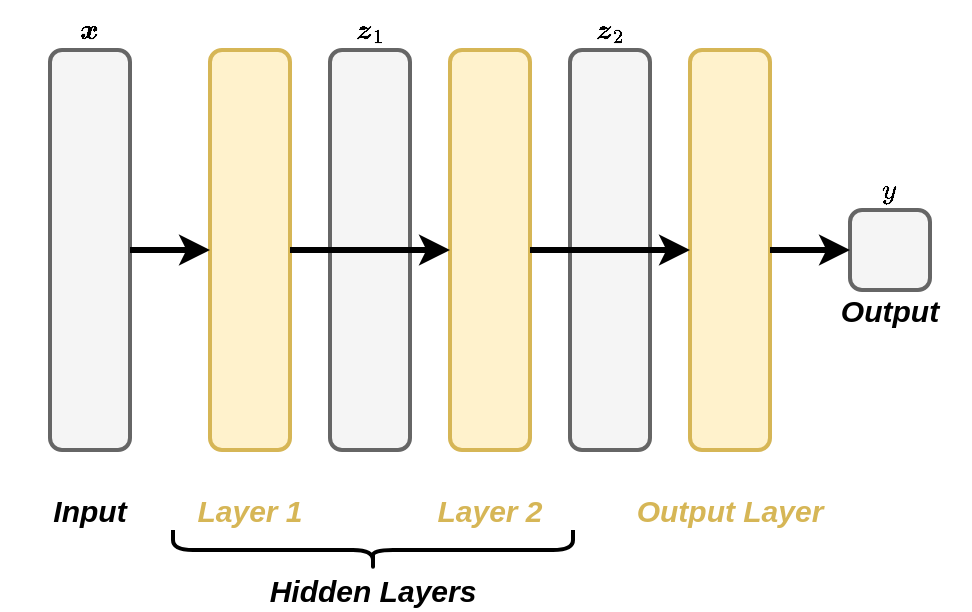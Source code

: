 <mxfile version="19.0.0" type="device"><diagram id="80QRtnknpbN66RpkuwWE" name="Page-1"><mxGraphModel dx="1355" dy="905" grid="1" gridSize="10" guides="0" tooltips="1" connect="0" arrows="0" fold="1" page="1" pageScale="1" pageWidth="850" pageHeight="1100" math="1" shadow="0"><root><mxCell id="0"/><mxCell id="1" parent="0"/><mxCell id="eDqPL5xHgeS4-lxWeyuz-62" value="" style="rounded=1;whiteSpace=wrap;html=1;fillColor=#f5f5f5;fontColor=#333333;strokeColor=#666666;strokeWidth=2;" parent="1" vertex="1"><mxGeometry x="460" y="120" width="40" height="200" as="geometry"/></mxCell><mxCell id="eDqPL5xHgeS4-lxWeyuz-59" value="" style="rounded=1;whiteSpace=wrap;html=1;fillColor=#f5f5f5;fontColor=#333333;strokeColor=#666666;strokeWidth=2;" parent="1" vertex="1"><mxGeometry x="340" y="120" width="40" height="200" as="geometry"/></mxCell><mxCell id="eDqPL5xHgeS4-lxWeyuz-4" value="" style="rounded=1;whiteSpace=wrap;html=1;fillColor=#f5f5f5;fontColor=#333333;strokeColor=#666666;strokeWidth=2;" parent="1" vertex="1"><mxGeometry x="200" y="120" width="40" height="200" as="geometry"/></mxCell><mxCell id="eDqPL5xHgeS4-lxWeyuz-5" value="" style="rounded=1;whiteSpace=wrap;html=1;fillColor=#fff2cc;strokeColor=#d6b656;strokeWidth=2;" parent="1" vertex="1"><mxGeometry x="280" y="120" width="40" height="200" as="geometry"/></mxCell><mxCell id="eDqPL5xHgeS4-lxWeyuz-33" value="Layer 1" style="text;html=1;strokeColor=none;fillColor=none;align=center;verticalAlign=middle;whiteSpace=wrap;rounded=0;fontSize=15;fontStyle=3;fontColor=#D6B656;" parent="1" vertex="1"><mxGeometry x="260" y="340" width="80" height="20" as="geometry"/></mxCell><mxCell id="eDqPL5xHgeS4-lxWeyuz-34" value="Layer 2" style="text;html=1;strokeColor=none;fillColor=none;align=center;verticalAlign=middle;whiteSpace=wrap;rounded=0;fontSize=15;fontStyle=3;fontColor=#D6B656;" parent="1" vertex="1"><mxGeometry x="380" y="340" width="80" height="20" as="geometry"/></mxCell><mxCell id="eDqPL5xHgeS4-lxWeyuz-35" value="Output Layer" style="text;html=1;strokeColor=none;fillColor=none;align=center;verticalAlign=middle;whiteSpace=wrap;rounded=0;fontSize=15;fontStyle=3;fontColor=#D6B656;" parent="1" vertex="1"><mxGeometry x="480" y="340" width="120" height="20" as="geometry"/></mxCell><mxCell id="eDqPL5xHgeS4-lxWeyuz-36" value="Input" style="text;html=1;strokeColor=none;fillColor=none;align=center;verticalAlign=middle;whiteSpace=wrap;rounded=0;fontSize=15;fontStyle=3;fontColor=#000000;" parent="1" vertex="1"><mxGeometry x="180" y="340" width="80" height="20" as="geometry"/></mxCell><mxCell id="eDqPL5xHgeS4-lxWeyuz-37" value="" style="shape=curlyBracket;whiteSpace=wrap;html=1;rounded=1;strokeWidth=2;fontSize=15;fontColor=#000000;rotation=-90;horizontal=1;verticalAlign=middle;" parent="1" vertex="1"><mxGeometry x="351.5" y="270" width="20" height="200" as="geometry"/></mxCell><mxCell id="eDqPL5xHgeS4-lxWeyuz-38" value="Hidden Layers" style="text;html=1;strokeColor=none;fillColor=none;align=center;verticalAlign=middle;whiteSpace=wrap;rounded=0;fontSize=15;fontColor=#000000;fontStyle=3" parent="1" vertex="1"><mxGeometry x="301.5" y="380" width="118.5" height="20" as="geometry"/></mxCell><mxCell id="eDqPL5xHgeS4-lxWeyuz-39" value="\(\boldsymbol{x}\)" style="text;html=1;strokeColor=none;fillColor=none;align=center;verticalAlign=middle;whiteSpace=wrap;rounded=0;dashed=1;" parent="1" vertex="1"><mxGeometry x="200" y="100" width="40" height="20" as="geometry"/></mxCell><mxCell id="eDqPL5xHgeS4-lxWeyuz-42" value="Output" style="text;html=1;strokeColor=none;fillColor=none;align=center;verticalAlign=middle;whiteSpace=wrap;rounded=0;fontSize=15;fontStyle=3;fontColor=#000000;" parent="1" vertex="1"><mxGeometry x="580" y="240" width="80" height="20" as="geometry"/></mxCell><mxCell id="eDqPL5xHgeS4-lxWeyuz-45" value="\(y\)" style="text;html=1;strokeColor=none;fillColor=none;align=center;verticalAlign=middle;whiteSpace=wrap;rounded=0;dashed=1;" parent="1" vertex="1"><mxGeometry x="600" y="180" width="40" height="20" as="geometry"/></mxCell><mxCell id="eDqPL5xHgeS4-lxWeyuz-49" value="\(\boldsymbol{z}_1\)" style="text;html=1;strokeColor=none;fillColor=none;align=center;verticalAlign=middle;whiteSpace=wrap;rounded=0;dashed=1;" parent="1" vertex="1"><mxGeometry x="340" y="100" width="40" height="20" as="geometry"/></mxCell><mxCell id="eDqPL5xHgeS4-lxWeyuz-50" value="\(\boldsymbol{z}_2\)" style="text;html=1;strokeColor=none;fillColor=none;align=center;verticalAlign=middle;whiteSpace=wrap;rounded=0;dashed=1;" parent="1" vertex="1"><mxGeometry x="460" y="100" width="40" height="20" as="geometry"/></mxCell><mxCell id="eDqPL5xHgeS4-lxWeyuz-51" value="" style="rounded=1;whiteSpace=wrap;html=1;fillColor=#f5f5f5;fontColor=#333333;strokeColor=#666666;strokeWidth=2;" parent="1" vertex="1"><mxGeometry x="600" y="200" width="40" height="40" as="geometry"/></mxCell><mxCell id="eDqPL5xHgeS4-lxWeyuz-52" value="" style="rounded=1;whiteSpace=wrap;html=1;fillColor=#fff2cc;strokeColor=#d6b656;strokeWidth=2;" parent="1" vertex="1"><mxGeometry x="400" y="120" width="40" height="200" as="geometry"/></mxCell><mxCell id="eDqPL5xHgeS4-lxWeyuz-53" value="" style="rounded=1;whiteSpace=wrap;html=1;fillColor=#fff2cc;strokeColor=#d6b656;strokeWidth=2;" parent="1" vertex="1"><mxGeometry x="520" y="120" width="40" height="200" as="geometry"/></mxCell><mxCell id="eDqPL5xHgeS4-lxWeyuz-54" value="" style="endArrow=classic;html=1;rounded=0;strokeWidth=3;" parent="1" source="eDqPL5xHgeS4-lxWeyuz-4" target="eDqPL5xHgeS4-lxWeyuz-5" edge="1"><mxGeometry width="50" height="50" relative="1" as="geometry"><mxPoint x="400" y="470" as="sourcePoint"/><mxPoint x="450" y="420" as="targetPoint"/></mxGeometry></mxCell><mxCell id="eDqPL5xHgeS4-lxWeyuz-55" value="" style="endArrow=classic;html=1;rounded=0;strokeWidth=3;" parent="1" source="eDqPL5xHgeS4-lxWeyuz-5" target="eDqPL5xHgeS4-lxWeyuz-52" edge="1"><mxGeometry width="50" height="50" relative="1" as="geometry"><mxPoint x="210" y="230" as="sourcePoint"/><mxPoint x="290" y="230" as="targetPoint"/></mxGeometry></mxCell><mxCell id="eDqPL5xHgeS4-lxWeyuz-56" value="" style="endArrow=classic;html=1;rounded=0;strokeWidth=3;" parent="1" source="eDqPL5xHgeS4-lxWeyuz-52" target="eDqPL5xHgeS4-lxWeyuz-53" edge="1"><mxGeometry width="50" height="50" relative="1" as="geometry"><mxPoint x="220" y="240" as="sourcePoint"/><mxPoint x="300" y="240" as="targetPoint"/></mxGeometry></mxCell><mxCell id="eDqPL5xHgeS4-lxWeyuz-57" value="" style="endArrow=classic;html=1;rounded=0;strokeWidth=3;" parent="1" source="eDqPL5xHgeS4-lxWeyuz-53" target="eDqPL5xHgeS4-lxWeyuz-51" edge="1"><mxGeometry width="50" height="50" relative="1" as="geometry"><mxPoint x="230" y="250" as="sourcePoint"/><mxPoint x="310" y="250" as="targetPoint"/></mxGeometry></mxCell></root></mxGraphModel></diagram></mxfile>
